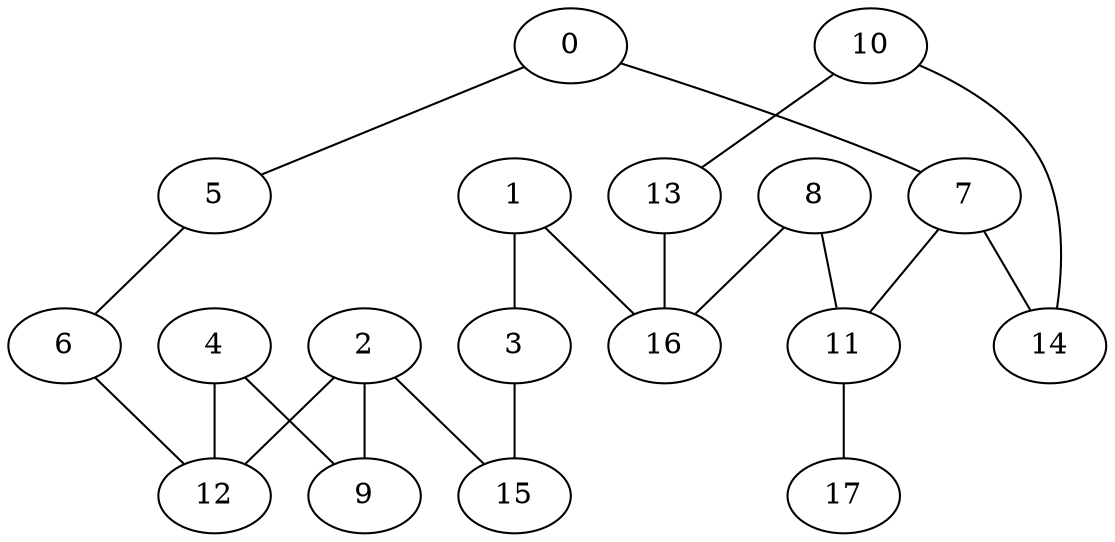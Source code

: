 graph "sampletest150-mod4_image18.bmp" {
	0	 [type=corner,
		x=426,
		y=322];
	5	 [type=corner,
		x=445,
		y=340];
	0 -- 5	 [angle0=".76",
		frequency=1,
		type0=line];
	7	 [type=intersection,
		x=464,
		y=311];
	0 -- 7	 [angle0="-.28",
		frequency=1,
		type0=line];
	1	 [type=corner,
		x=452,
		y=197];
	3	 [type=corner,
		x=445,
		y=157];
	1 -- 3	 [angle0="1.40",
		frequency=1,
		type0=line];
	16	 [type=intersection,
		x=460,
		y=205];
	1 -- 16	 [angle0=".79",
		frequency=1,
		type0=line];
	2	 [type=intersection,
		x=109,
		y=182];
	9	 [type=corner,
		x=54,
		y=191];
	2 -- 9	 [angle0="-.16",
		frequency=1,
		type0=line];
	12	 [type=intersection,
		x=87,
		y=323];
	2 -- 12	 [angle0="-1.42",
		frequency=1,
		type0=line];
	15	 [type=corner,
		x=119,
		y=162];
	2 -- 15	 [angle0="-1.11",
		frequency=1,
		type0=line];
	3 -- 15	 [angle0="-.02",
		frequency=1,
		type0=line];
	4	 [type=corner,
		x=58,
		y=303];
	4 -- 9	 [angle0="1.54",
		frequency=1,
		type0=line];
	4 -- 12	 [angle0=".60",
		frequency=1,
		type0=line];
	6	 [type=corner,
		x=106,
		y=344];
	5 -- 6	 [angle0="-.01",
		frequency=1,
		type0=line];
	6 -- 12	 [angle0=".84",
		frequency=1,
		type0=line];
	11	 [type=intersection,
		x=463,
		y=290];
	7 -- 11	 [angle0="1.52",
		frequency=1,
		type0=line];
	14	 [type=corner,
		x=451,
		y=275];
	7 -- 14	 [angle0="1.22",
		frequency=1,
		type0=line];
	8	 [type=corner,
		x=451,
		y=215];
	8 -- 11	 [angle0="1.41",
		frequency=1,
		type0=line];
	8 -- 16	 [angle0="-.84",
		frequency=1,
		type0=line];
	10	 [type=corner,
		x=434,
		y=248];
	13	 [type=corner,
		x=447,
		y=212];
	10 -- 13	 [angle0="-1.22",
		frequency=1,
		type0=line];
	10 -- 14	 [angle0="1.01",
		frequency=1,
		type0=line];
	17	 [type=endpoint,
		x=464,
		y=337];
	11 -- 17	 [angle0="1.55",
		frequency=1,
		type0=line];
	13 -- 16	 [angle0="-.49",
		frequency=1,
		type0=line];
}
